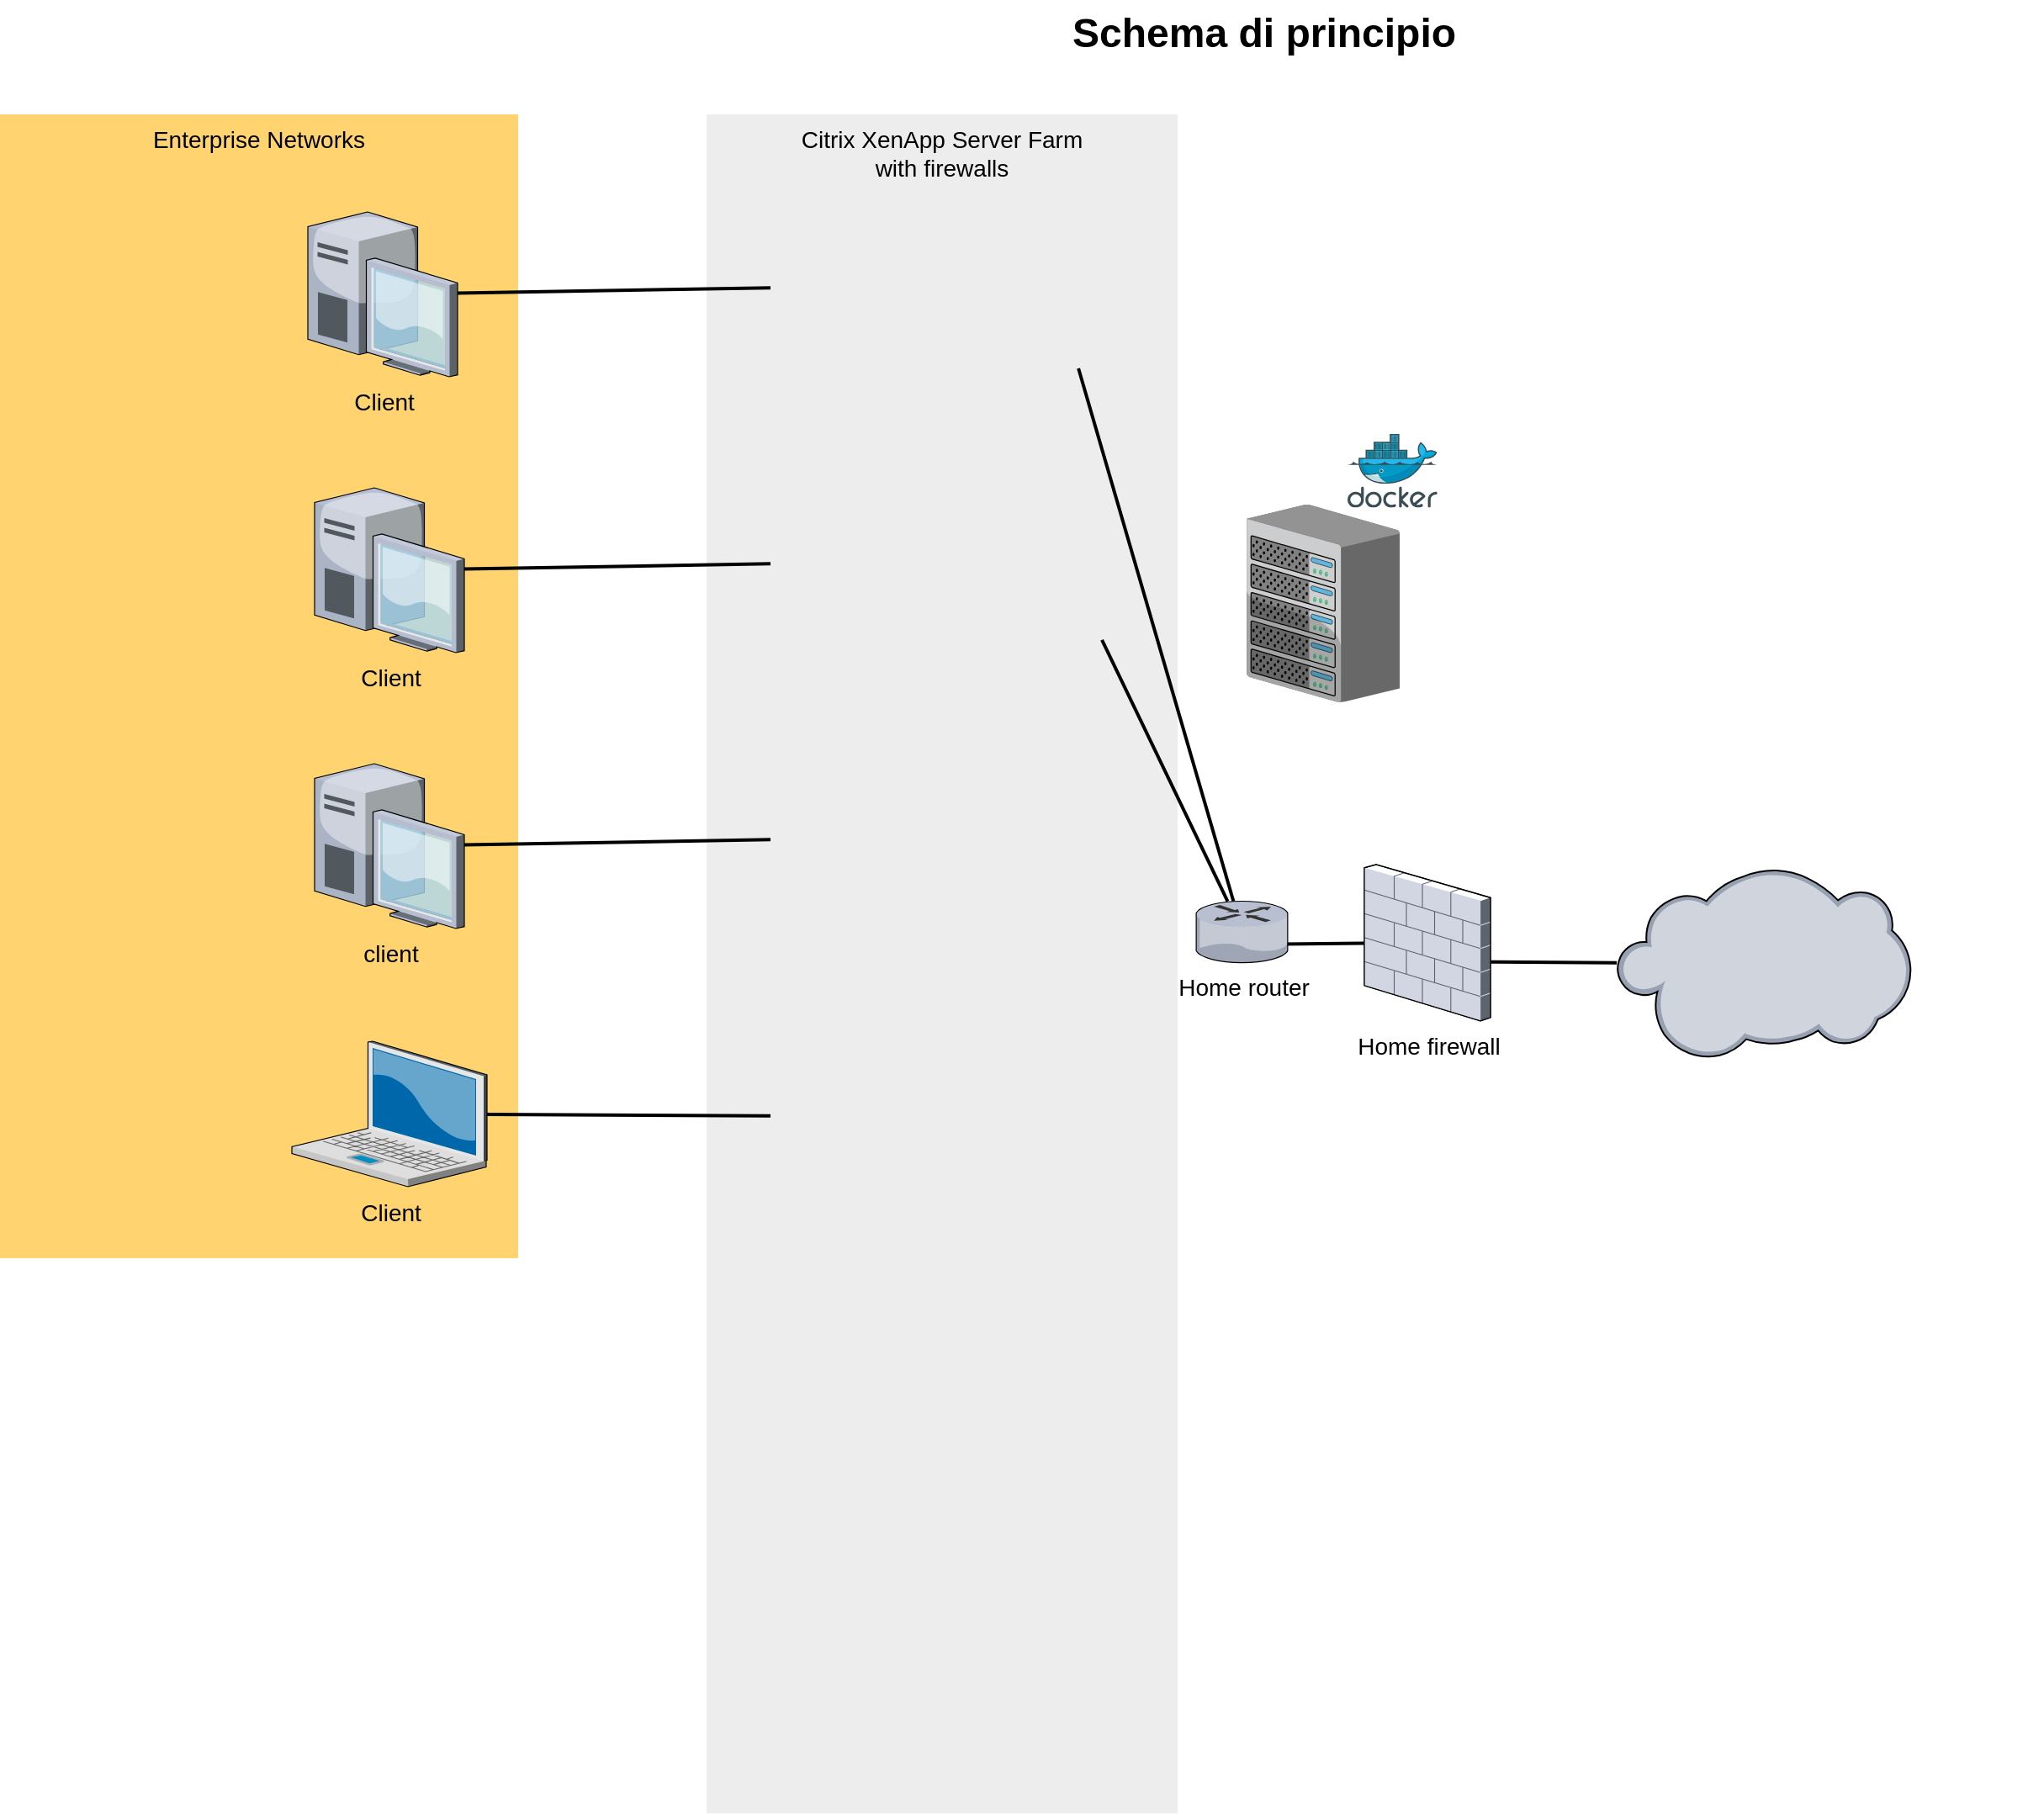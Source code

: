 <mxfile version="13.1.0" type="github">
  <diagram name="Page-1" id="e3a06f82-3646-2815-327d-82caf3d4e204">
    <mxGraphModel dx="1278" dy="552" grid="1" gridSize="10" guides="1" tooltips="1" connect="1" arrows="1" fold="1" page="1" pageScale="1.5" pageWidth="1169" pageHeight="826" background="none" math="0" shadow="0">
      <root>
        <mxCell id="0" style=";html=1;" />
        <mxCell id="1" style=";html=1;" parent="0" />
        <mxCell id="6a7d8f32e03d9370-59" value="Citrix XenApp Server Farm&lt;div&gt;with firewalls&lt;/div&gt;" style="whiteSpace=wrap;html=1;fillColor=#EDEDED;fontSize=14;strokeColor=none;verticalAlign=top;" parent="1" vertex="1">
          <mxGeometry x="599" y="98" width="280" height="1010" as="geometry" />
        </mxCell>
        <mxCell id="6a7d8f32e03d9370-57" value="Enterprise Networks" style="whiteSpace=wrap;html=1;fillColor=#FFD470;gradientColor=none;fontSize=14;strokeColor=none;verticalAlign=top;" parent="1" vertex="1">
          <mxGeometry x="179" y="98" width="308" height="680" as="geometry" />
        </mxCell>
        <mxCell id="6a7d8f32e03d9370-35" style="edgeStyle=none;rounded=0;html=1;startSize=10;endSize=10;jettySize=auto;orthogonalLoop=1;fontSize=14;endArrow=none;endFill=0;strokeWidth=2;" parent="1" source="6a7d8f32e03d9370-2" edge="1">
          <mxGeometry relative="1" as="geometry">
            <mxPoint x="637" y="693.32" as="targetPoint" />
          </mxGeometry>
        </mxCell>
        <mxCell id="6a7d8f32e03d9370-2" value="Client" style="verticalLabelPosition=bottom;aspect=fixed;html=1;verticalAlign=top;strokeColor=none;shape=mxgraph.citrix.laptop_2;fillColor=#66B2FF;gradientColor=#0066CC;fontSize=14;" parent="1" vertex="1">
          <mxGeometry x="352.5" y="649" width="116" height="86.5" as="geometry" />
        </mxCell>
        <mxCell id="6a7d8f32e03d9370-34" style="edgeStyle=none;rounded=0;html=1;startSize=10;endSize=10;jettySize=auto;orthogonalLoop=1;fontSize=14;endArrow=none;endFill=0;strokeWidth=2;" parent="1" source="6a7d8f32e03d9370-3" edge="1">
          <mxGeometry relative="1" as="geometry">
            <mxPoint x="637" y="529.147" as="targetPoint" />
          </mxGeometry>
        </mxCell>
        <mxCell id="6a7d8f32e03d9370-3" value="client" style="verticalLabelPosition=bottom;aspect=fixed;html=1;verticalAlign=top;strokeColor=none;shape=mxgraph.citrix.desktop;fillColor=#66B2FF;gradientColor=#0066CC;fontSize=14;" parent="1" vertex="1">
          <mxGeometry x="366.0" y="484.0" width="89" height="98" as="geometry" />
        </mxCell>
        <mxCell id="6a7d8f32e03d9370-33" style="edgeStyle=none;rounded=0;html=1;startSize=10;endSize=10;jettySize=auto;orthogonalLoop=1;fontSize=14;endArrow=none;endFill=0;strokeWidth=2;" parent="1" source="6a7d8f32e03d9370-4" edge="1">
          <mxGeometry relative="1" as="geometry">
            <mxPoint x="637" y="365.147" as="targetPoint" />
          </mxGeometry>
        </mxCell>
        <mxCell id="6a7d8f32e03d9370-4" value="Client" style="verticalLabelPosition=bottom;aspect=fixed;html=1;verticalAlign=top;strokeColor=none;shape=mxgraph.citrix.desktop;fillColor=#66B2FF;gradientColor=#0066CC;fontSize=14;" parent="1" vertex="1">
          <mxGeometry x="366.0" y="320.0" width="89" height="98" as="geometry" />
        </mxCell>
        <mxCell id="6a7d8f32e03d9370-32" style="edgeStyle=none;rounded=0;html=1;startSize=10;endSize=10;jettySize=auto;orthogonalLoop=1;fontSize=14;endArrow=none;endFill=0;strokeWidth=2;" parent="1" source="6a7d8f32e03d9370-5" edge="1">
          <mxGeometry relative="1" as="geometry">
            <mxPoint x="637" y="201.137" as="targetPoint" />
          </mxGeometry>
        </mxCell>
        <mxCell id="6a7d8f32e03d9370-5" value="Client" style="verticalLabelPosition=bottom;aspect=fixed;html=1;verticalAlign=top;strokeColor=none;shape=mxgraph.citrix.desktop;fillColor=#66B2FF;gradientColor=#0066CC;fontSize=14;" parent="1" vertex="1">
          <mxGeometry x="362.0" y="156.0" width="89" height="98" as="geometry" />
        </mxCell>
        <mxCell id="6a7d8f32e03d9370-40" style="edgeStyle=none;rounded=0;html=1;startSize=10;endSize=10;jettySize=auto;orthogonalLoop=1;fontSize=14;endArrow=none;endFill=0;strokeWidth=2;exitX=0.896;exitY=0.623;exitDx=0;exitDy=0;exitPerimeter=0;" parent="1" source="6a7d8f32e03d9370-19" target="LTE3WDimIDuxVsf2Aegn-1" edge="1">
          <mxGeometry relative="1" as="geometry">
            <mxPoint x="1080" y="603" as="sourcePoint" />
            <mxPoint x="759" y="694.883" as="targetPoint" />
          </mxGeometry>
        </mxCell>
        <mxCell id="6a7d8f32e03d9370-41" style="edgeStyle=none;rounded=0;html=1;startSize=10;endSize=10;jettySize=auto;orthogonalLoop=1;fontSize=14;endArrow=none;endFill=0;strokeWidth=2;exitX=0.916;exitY=0.697;exitDx=0;exitDy=0;exitPerimeter=0;" parent="1" source="6a7d8f32e03d9370-13" target="6a7d8f32e03d9370-19" edge="1">
          <mxGeometry relative="1" as="geometry">
            <mxPoint x="713" y="529.126" as="sourcePoint" />
          </mxGeometry>
        </mxCell>
        <mxCell id="6a7d8f32e03d9370-13" value="Home router" style="verticalLabelPosition=bottom;aspect=fixed;html=1;verticalAlign=top;strokeColor=none;shape=mxgraph.citrix.router;fillColor=#66B2FF;gradientColor=#0066CC;fontSize=14;" parent="1" vertex="1">
          <mxGeometry x="890" y="565.76" width="55" height="36.5" as="geometry" />
        </mxCell>
        <mxCell id="6a7d8f32e03d9370-44" style="edgeStyle=none;rounded=0;html=1;startSize=10;endSize=10;jettySize=auto;orthogonalLoop=1;fontSize=14;endArrow=none;endFill=0;strokeWidth=2;" parent="1" target="6a7d8f32e03d9370-13" edge="1">
          <mxGeometry relative="1" as="geometry">
            <mxPoint x="820.053" y="249" as="sourcePoint" />
          </mxGeometry>
        </mxCell>
        <mxCell id="6a7d8f32e03d9370-45" style="edgeStyle=none;rounded=0;html=1;startSize=10;endSize=10;jettySize=auto;orthogonalLoop=1;fontSize=14;endArrow=none;endFill=0;strokeWidth=2;" parent="1" target="6a7d8f32e03d9370-13" edge="1">
          <mxGeometry relative="1" as="geometry">
            <mxPoint x="834" y="410.388" as="sourcePoint" />
          </mxGeometry>
        </mxCell>
        <mxCell id="6a7d8f32e03d9370-19" value="Home firewall" style="verticalLabelPosition=bottom;aspect=fixed;html=1;verticalAlign=top;strokeColor=none;shape=mxgraph.citrix.firewall;fillColor=#66B2FF;gradientColor=#0066CC;fontSize=14;" parent="1" vertex="1">
          <mxGeometry x="990" y="543.9" width="75" height="93" as="geometry" />
        </mxCell>
        <mxCell id="6a7d8f32e03d9370-62" value="Schema di principio" style="text;strokeColor=none;fillColor=none;html=1;fontSize=24;fontStyle=1;verticalAlign=middle;align=center;" parent="1" vertex="1">
          <mxGeometry x="499" y="30" width="861" height="40" as="geometry" />
        </mxCell>
        <mxCell id="LTE3WDimIDuxVsf2Aegn-1" value="" style="verticalLabelPosition=bottom;aspect=fixed;html=1;verticalAlign=top;strokeColor=none;align=center;outlineConnect=0;shape=mxgraph.citrix.cloud;" vertex="1" parent="1">
          <mxGeometry x="1140" y="545.9" width="175" height="114.21" as="geometry" />
        </mxCell>
        <mxCell id="LTE3WDimIDuxVsf2Aegn-5" value="" style="verticalLabelPosition=bottom;aspect=fixed;html=1;verticalAlign=top;strokeColor=none;align=center;outlineConnect=0;shape=mxgraph.citrix.chassis;" vertex="1" parent="1">
          <mxGeometry x="920" y="330" width="91.02" height="117.5" as="geometry" />
        </mxCell>
        <mxCell id="LTE3WDimIDuxVsf2Aegn-4" value="" style="aspect=fixed;html=1;points=[];align=center;image;fontSize=12;image=img/lib/mscae/Docker.svg;" vertex="1" parent="1">
          <mxGeometry x="980" y="288" width="53.41" height="43.8" as="geometry" />
        </mxCell>
        <mxCell id="LTE3WDimIDuxVsf2Aegn-6" value="" style="shape=image;html=1;verticalAlign=top;verticalLabelPosition=bottom;labelBackgroundColor=#ffffff;imageAspect=0;aspect=fixed;image=https://cdn4.iconfinder.com/data/icons/logos-brands-5/24/cloudflare-128.png" vertex="1" parent="1">
          <mxGeometry x="1315" y="200" width="78" height="78" as="geometry" />
        </mxCell>
        <mxCell id="LTE3WDimIDuxVsf2Aegn-7" value="" style="shape=image;html=1;verticalAlign=top;verticalLabelPosition=bottom;labelBackgroundColor=#ffffff;imageAspect=0;aspect=fixed;image=https://cdn2.iconfinder.com/data/icons/green-2/32/expand-color-web2-17-128.png" vertex="1" parent="1">
          <mxGeometry x="1170" y="210" width="58" height="58" as="geometry" />
        </mxCell>
      </root>
    </mxGraphModel>
  </diagram>
</mxfile>
